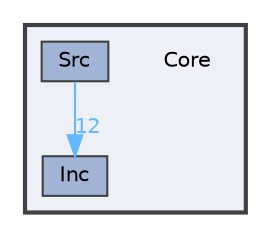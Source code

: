 digraph "Core"
{
 // LATEX_PDF_SIZE
  bgcolor="transparent";
  edge [fontname=Helvetica,fontsize=10,labelfontname=Helvetica,labelfontsize=10];
  node [fontname=Helvetica,fontsize=10,shape=box,height=0.2,width=0.4];
  compound=true
  subgraph clusterdir_c6310732a22f63c0c2fc5595561e68f1 {
    graph [ bgcolor="#edf0f7", pencolor="grey25", label="", fontname=Helvetica,fontsize=10 style="filled,bold", URL="dir_c6310732a22f63c0c2fc5595561e68f1.html",tooltip=""]
    dir_c6310732a22f63c0c2fc5595561e68f1 [shape=plaintext, label="Core"];
  dir_e2489e887f17afa3cbc07a4ec152cdd2 [label="Inc", fillcolor="#a2b4d6", color="grey25", style="filled", URL="dir_e2489e887f17afa3cbc07a4ec152cdd2.html",tooltip=""];
  dir_b596f468b52957496e4f78b80e029268 [label="Src", fillcolor="#a2b4d6", color="grey25", style="filled", URL="dir_b596f468b52957496e4f78b80e029268.html",tooltip=""];
  }
  dir_b596f468b52957496e4f78b80e029268->dir_e2489e887f17afa3cbc07a4ec152cdd2 [headlabel="12", labeldistance=1.5 headhref="dir_000008_000003.html" href="dir_000008_000003.html" color="steelblue1" fontcolor="steelblue1"];
}

